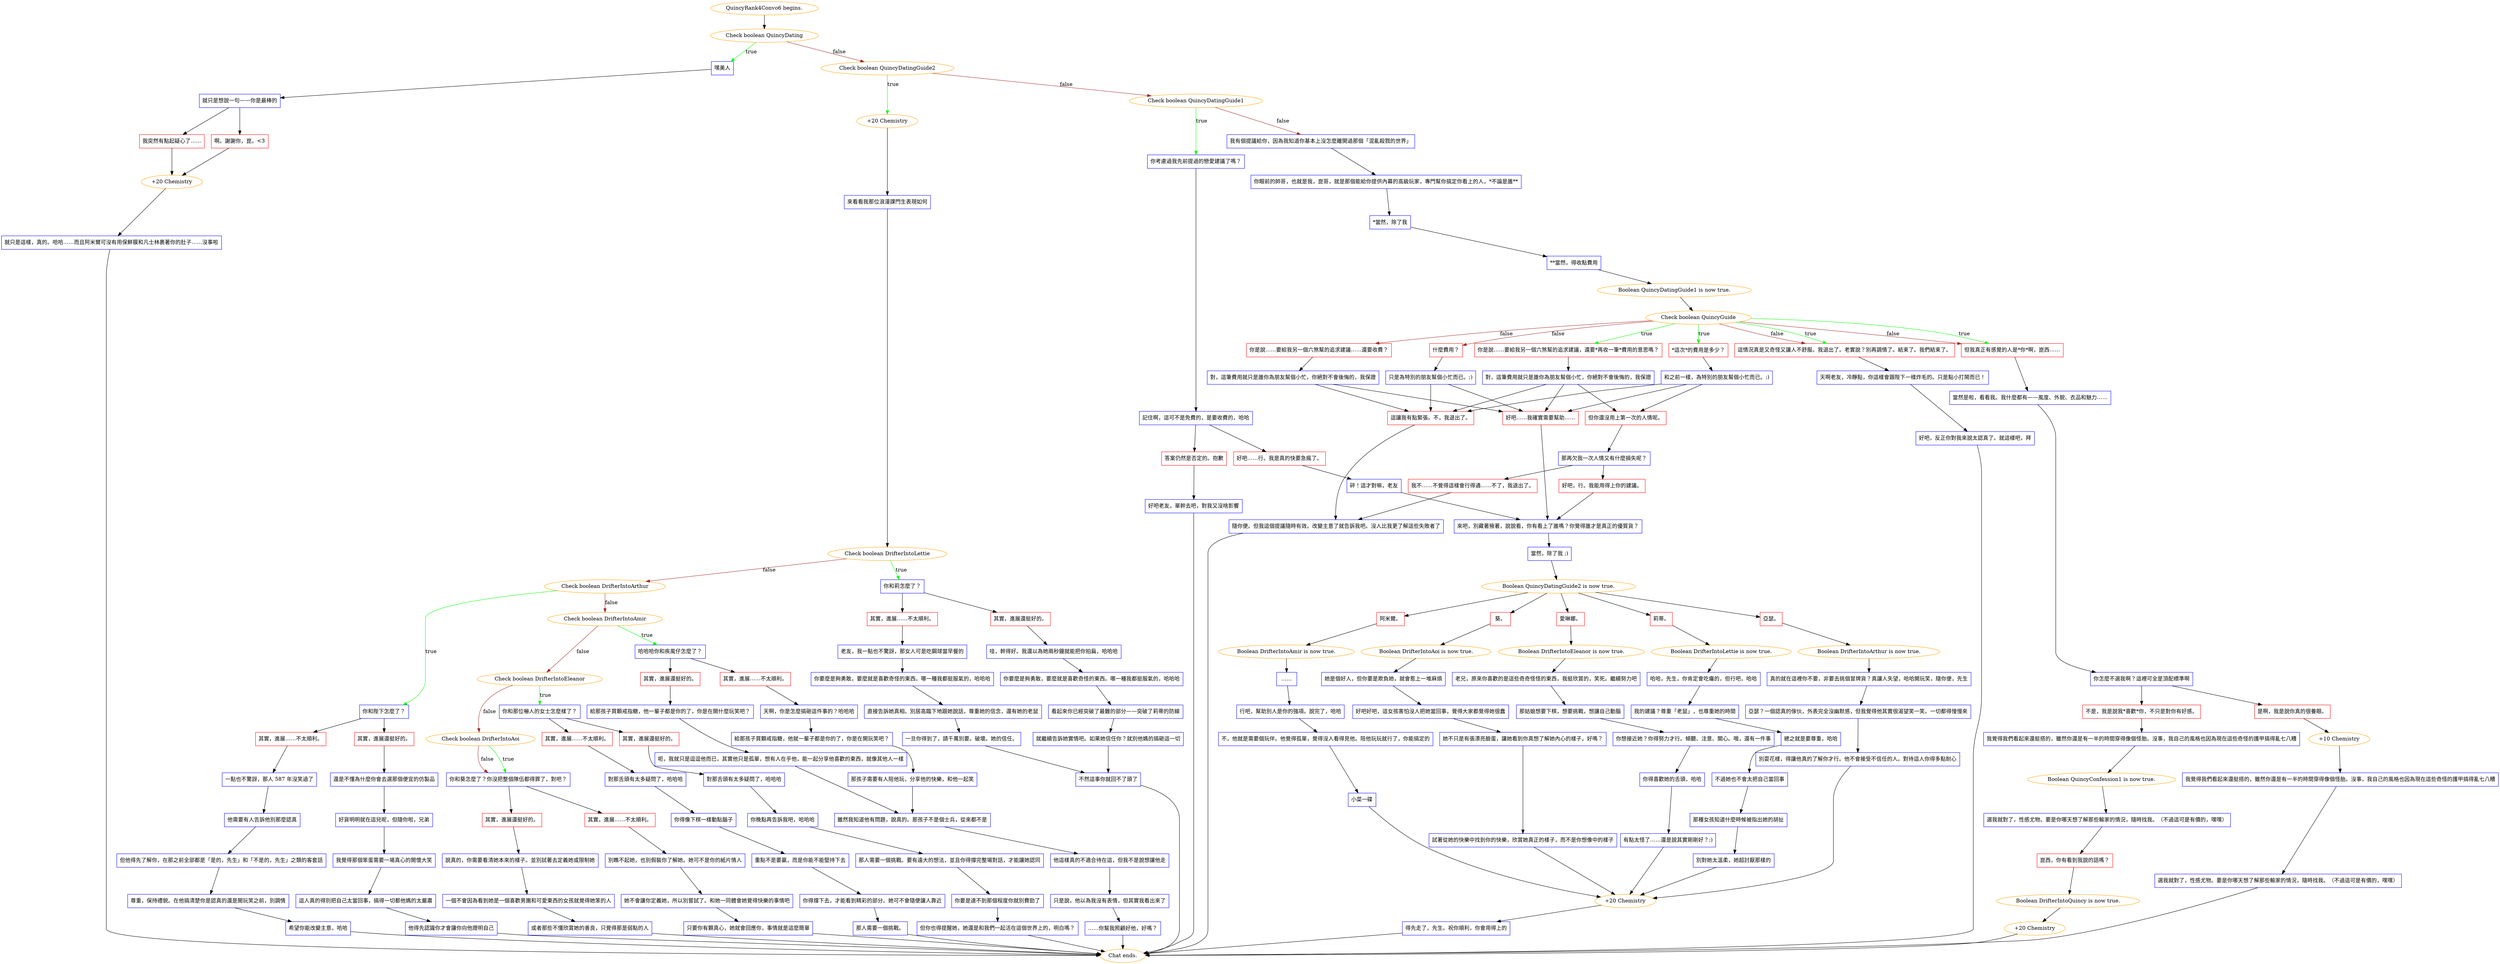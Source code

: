 digraph {
	"QuincyRank4Convo6 begins." [color=orange];
		"QuincyRank4Convo6 begins." -> j2461985337;
	j2461985337 [label="Check boolean QuincyDating",color=orange];
		j2461985337 -> j3814589947 [label=true,color=green];
		j2461985337 -> j83112899 [label=false,color=brown];
	j3814589947 [label="嘿美人",shape=box,color=blue];
		j3814589947 -> j3771413958;
	j83112899 [label="Check boolean QuincyDatingGuide2",color=orange];
		j83112899 -> j309620838 [label=true,color=green];
		j83112899 -> j2852325112 [label=false,color=brown];
	j3771413958 [label="就只是想說一句——你是最棒的",shape=box,color=blue];
		j3771413958 -> j1772117791;
		j3771413958 -> j790019786;
	j309620838 [label="+20 Chemistry",color=orange];
		j309620838 -> j4059829240;
	j2852325112 [label="Check boolean QuincyDatingGuide1",color=orange];
		j2852325112 -> j2326018097 [label=true,color=green];
		j2852325112 -> j134854140 [label=false,color=brown];
	j1772117791 [label="我突然有點起疑心了……",shape=box,color=red];
		j1772117791 -> j341869515;
	j790019786 [label="啊。謝謝你，崑。<3",shape=box,color=red];
		j790019786 -> j341869515;
	j4059829240 [label="來看看我那位浪漫課門生表現如何",shape=box,color=blue];
		j4059829240 -> j2157594670;
	j2326018097 [label="你考慮過我先前提過的戀愛建議了嗎？",shape=box,color=blue];
		j2326018097 -> j2316007694;
	j134854140 [label="我有個提議給你，因為我知道你基本上沒怎麼離開過那個「混亂殺戮的世界」",shape=box,color=blue];
		j134854140 -> j2887775004;
	j341869515 [label="+20 Chemistry",color=orange];
		j341869515 -> j2219495966;
	j2157594670 [label="Check boolean DrifterIntoLettie",color=orange];
		j2157594670 -> j3327937701 [label=true,color=green];
		j2157594670 -> j1529798852 [label=false,color=brown];
	j2316007694 [label="記住啊，這可不是免費的，是要收費的，哈哈",shape=box,color=blue];
		j2316007694 -> j4281547282;
		j2316007694 -> j3724161446;
	j2887775004 [label="你眼前的帥哥，也就是我，崑哥，就是那個能給你提供內幕的高級玩家，專門幫你搞定你看上的人，*不論是誰**",shape=box,color=blue];
		j2887775004 -> j2545174378;
	j2219495966 [label="就只是這樣，真的。哈哈……而且阿米爾可沒有用保鮮膜和凡士林裹著你的肚子……沒事啦",shape=box,color=blue];
		j2219495966 -> "Chat ends.";
	j3327937701 [label="你和莉怎麼了？",shape=box,color=blue];
		j3327937701 -> j1502473815;
		j3327937701 -> j1719395857;
	j1529798852 [label="Check boolean DrifterIntoArthur",color=orange];
		j1529798852 -> j563410959 [label=true,color=green];
		j1529798852 -> j3612310957 [label=false,color=brown];
	j4281547282 [label="答案仍然是否定的。抱歉",shape=box,color=red];
		j4281547282 -> j2880570582;
	j3724161446 [label="好吧……行。我是真的快要急瘋了。",shape=box,color=red];
		j3724161446 -> j805085147;
	j2545174378 [label="*當然，除了我",shape=box,color=blue];
		j2545174378 -> j1421745777;
	"Chat ends." [color=orange];
	j1502473815 [label="其實，進展還挺好的。",shape=box,color=red];
		j1502473815 -> j3056299767;
	j1719395857 [label="其實，進展……不太順利。",shape=box,color=red];
		j1719395857 -> j307295551;
	j563410959 [label="你和陛下怎麼了？",shape=box,color=blue];
		j563410959 -> j4157980752;
		j563410959 -> j3549974927;
	j3612310957 [label="Check boolean DrifterIntoAmir",color=orange];
		j3612310957 -> j1713714643 [label=true,color=green];
		j3612310957 -> j4033191202 [label=false,color=brown];
	j2880570582 [label="好吧老友，單幹去吧，對我又沒啥影響",shape=box,color=blue];
		j2880570582 -> "Chat ends.";
	j805085147 [label="砰！這才對嘛，老友",shape=box,color=blue];
		j805085147 -> j4149971711;
	j1421745777 [label="**當然，得收點費用",shape=box,color=blue];
		j1421745777 -> j2373070583;
	j3056299767 [label="哇，幹得好。我還以為她兩秒鐘就能把你拍扁，哈哈哈",shape=box,color=blue];
		j3056299767 -> j894936956;
	j307295551 [label="老友，我一點也不驚訝，那女人可是吃鋼球當早餐的",shape=box,color=blue];
		j307295551 -> j4273499425;
	j4157980752 [label="其實，進展還挺好的。",shape=box,color=red];
		j4157980752 -> j2213233508;
	j3549974927 [label="其實，進展……不太順利。",shape=box,color=red];
		j3549974927 -> j4282919877;
	j1713714643 [label="哈哈哈你和疾風仔怎麼了？",shape=box,color=blue];
		j1713714643 -> j4117641456;
		j1713714643 -> j2552535636;
	j4033191202 [label="Check boolean DrifterIntoEleanor",color=orange];
		j4033191202 -> j2077832758 [label=true,color=green];
		j4033191202 -> j3028424512 [label=false,color=brown];
	j4149971711 [label="來吧，別藏著掖著，說說看，你有看上了誰嗎？你覺得誰才是真正的優質貨？",shape=box,color=blue];
		j4149971711 -> j2618714263;
	j2373070583 [label="Boolean QuincyDatingGuide1 is now true.",color=orange];
		j2373070583 -> j2505432108;
	j894936956 [label="你要麼是夠勇敢，要麼就是喜歡奇怪的東西。哪一種我都挺服氣的，哈哈哈",shape=box,color=blue];
		j894936956 -> j1148000058;
	j4273499425 [label="你要麼是夠勇敢，要麼就是喜歡奇怪的東西。哪一種我都挺服氣的，哈哈哈",shape=box,color=blue];
		j4273499425 -> j3777015795;
	j2213233508 [label="還是不懂為什麼你會去選那個便宜的仿製品",shape=box,color=blue];
		j2213233508 -> j3854688897;
	j4282919877 [label="一點也不驚訝，那人 587 年沒笑過了",shape=box,color=blue];
		j4282919877 -> j3772347595;
	j4117641456 [label="其實，進展還挺好的。",shape=box,color=red];
		j4117641456 -> j4266414436;
	j2552535636 [label="其實，進展……不太順利。",shape=box,color=red];
		j2552535636 -> j2752875943;
	j2077832758 [label="你和那位嚇人的女士怎麼樣了？",shape=box,color=blue];
		j2077832758 -> j2340953342;
		j2077832758 -> j1753701687;
	j3028424512 [label="Check boolean DrifterIntoAoi",color=orange];
		j3028424512 -> j2489074803 [label=true,color=green];
		j3028424512 -> j2489074803 [label=false,color=brown];
	j2618714263 [label="當然，除了我 ;)",shape=box,color=blue];
		j2618714263 -> j2759397375;
	j2505432108 [label="Check boolean QuincyGuide",color=orange];
		j2505432108 -> j1732919971 [label=true,color=green];
		j2505432108 -> j27279752 [label=true,color=green];
		j2505432108 -> j2932494803 [label=true,color=green];
		j2505432108 -> j1972841064 [label=true,color=green];
		j2505432108 -> j2050064569 [label=false,color=brown];
		j2505432108 -> j1826392391 [label=false,color=brown];
		j2505432108 -> j2932494803 [label=false,color=brown];
		j2505432108 -> j1972841064 [label=false,color=brown];
	j1148000058 [label="看起來你已經突破了最難的部分——突破了莉蒂的防線",shape=box,color=blue];
		j1148000058 -> j935742316;
	j3777015795 [label="直接告訴她真相。別居高臨下地跟她說話，尊重她的信念，還有她的老鼠",shape=box,color=blue];
		j3777015795 -> j4232135068;
	j3854688897 [label="好貨明明就在這兒呢，但隨你啦，兄弟",shape=box,color=blue];
		j3854688897 -> j1706171437;
	j3772347595 [label="他需要有人告訴他別那麼認真",shape=box,color=blue];
		j3772347595 -> j677646462;
	j4266414436 [label="給那孩子買顆戒指糖，他一輩子都是你的了，你是在開什麼玩笑吧？",shape=box,color=blue];
		j4266414436 -> j2729668288;
	j2752875943 [label="天啊，你是怎麼搞砸這件事的？哈哈哈",shape=box,color=blue];
		j2752875943 -> j1821491894;
	j2340953342 [label="其實，進展還挺好的。",shape=box,color=red];
		j2340953342 -> j4151254581;
	j1753701687 [label="其實，進展……不太順利。",shape=box,color=red];
		j1753701687 -> j1054243746;
	j2489074803 [label="你和葵怎麼了？你沒把整個隊伍都得罪了，對吧？",shape=box,color=blue];
		j2489074803 -> j1405034006;
		j2489074803 -> j3325507361;
	j2759397375 [label="Boolean QuincyDatingGuide2 is now true.",color=orange];
		j2759397375 -> j1505042993;
		j2759397375 -> j2973098991;
		j2759397375 -> j2067039259;
		j2759397375 -> j3310985656;
		j2759397375 -> j1034828420;
	j1732919971 [label="你是說……要給我另一個六煞幫的追求建議，還要*再收一筆*費用的意思嗎？",shape=box,color=red];
		j1732919971 -> j1678280225;
	j27279752 [label="*這次*的費用是多少？",shape=box,color=red];
		j27279752 -> j3129593585;
	j2932494803 [label="這情況真是又奇怪又讓人不舒服。我退出了。老實說？別再調情了。結束了。我們結束了。",shape=box,color=red];
		j2932494803 -> j1206538696;
	j1972841064 [label="但我真正有感覺的人是*你*啊，崑西……",shape=box,color=red];
		j1972841064 -> j10154101;
	j2050064569 [label="什麼費用？",shape=box,color=red];
		j2050064569 -> j3682662509;
	j1826392391 [label="你是說……要給我另一個六煞幫的追求建議……還要收費？",shape=box,color=red];
		j1826392391 -> j1858815005;
	j935742316 [label="就繼續告訴她實情吧。如果她信任你？就別他媽的搞砸這一切",shape=box,color=blue];
		j935742316 -> j1613919316;
	j4232135068 [label="一旦你得到了，請千萬別要。破壞。她的信任。",shape=box,color=blue];
		j4232135068 -> j1613919316;
	j1706171437 [label="我覺得那個笨蛋需要一場真心的開懷大笑",shape=box,color=blue];
		j1706171437 -> j3201056046;
	j677646462 [label="但他得先了解你，在那之前全部都是「是的，先生」和「不是的，先生」之類的客套話",shape=box,color=blue];
		j677646462 -> j2536310350;
	j2729668288 [label="呃，我就只是逗逗他而已，其實他只是孤單，想有人在乎他，能一起分享他喜歡的東西，就像其他人一樣",shape=box,color=blue];
		j2729668288 -> j1977738021;
	j1821491894 [label="給那孩子買顆戒指糖，他就一輩子都是你的了，你是在開玩笑吧？",shape=box,color=blue];
		j1821491894 -> j750825241;
	j4151254581 [label="對那舌頭有太多疑問了，哈哈哈",shape=box,color=blue];
		j4151254581 -> j4008820045;
	j1054243746 [label="對那舌頭有太多疑問了，哈哈哈",shape=box,color=blue];
		j1054243746 -> j2991336839;
	j1405034006 [label="其實，進展還挺好的。",shape=box,color=red];
		j1405034006 -> j3280293000;
	j3325507361 [label="其實，進展……不太順利。",shape=box,color=red];
		j3325507361 -> j2755609637;
	j1505042993 [label="莉蒂。",shape=box,color=red];
		j1505042993 -> j552944466;
	j2973098991 [label="亞瑟。",shape=box,color=red];
		j2973098991 -> j1829942524;
	j2067039259 [label="阿米爾。",shape=box,color=red];
		j2067039259 -> j114407266;
	j3310985656 [label="愛琳娜。",shape=box,color=red];
		j3310985656 -> j2344466105;
	j1034828420 [label="葵。",shape=box,color=red];
		j1034828420 -> j1209483471;
	j1678280225 [label="對，這筆費用就只是誰你為朋友幫個小忙，你絕對不會後悔的，我保證",shape=box,color=blue];
		j1678280225 -> j384327862;
		j1678280225 -> j3646905991;
		j1678280225 -> j802860453;
	j3129593585 [label="和之前一樣，為特別的朋友幫個小忙而已。;)",shape=box,color=blue];
		j3129593585 -> j384327862;
		j3129593585 -> j3646905991;
		j3129593585 -> j802860453;
	j1206538696 [label="天啊老友，冷靜點，你這樣會跟陛下一樣炸毛的。只是點小打鬧而已！",shape=box,color=blue];
		j1206538696 -> j1843977385;
	j10154101 [label="當然是啦，看看我。我什麼都有——風度、外貌、衣品和魅力……",shape=box,color=blue];
		j10154101 -> j4142787409;
	j3682662509 [label="只是為特別的朋友幫個小忙而已。;)",shape=box,color=blue];
		j3682662509 -> j3646905991;
		j3682662509 -> j802860453;
	j1858815005 [label="對，這筆費用就只是誰你為朋友幫個小忙，你絕對不會後悔的，我保證",shape=box,color=blue];
		j1858815005 -> j3646905991;
		j1858815005 -> j802860453;
	j1613919316 [label="不然這事你就回不了頭了",shape=box,color=blue];
		j1613919316 -> "Chat ends.";
	j3201056046 [label="這人真的得別把自己太當回事，搞得一切都他媽的太嚴肅",shape=box,color=blue];
		j3201056046 -> j3350128926;
	j2536310350 [label="尊重，保持禮貌。在他搞清楚你是認真的還是開玩笑之前，別調情",shape=box,color=blue];
		j2536310350 -> j3423985816;
	j1977738021 [label="雖然我知道他有問題，說真的。那孩子不是個士兵，從來都不是",shape=box,color=blue];
		j1977738021 -> j2335096851;
	j750825241 [label="那孩子需要有人陪他玩，分享他的快樂，和他一起笑",shape=box,color=blue];
		j750825241 -> j1977738021;
	j4008820045 [label="你晚點再告訴我吧，哈哈哈",shape=box,color=blue];
		j4008820045 -> j387002513;
	j2991336839 [label="你得像下棋一樣動點腦子",shape=box,color=blue];
		j2991336839 -> j983340668;
	j3280293000 [label="說真的，你需要看清她本來的樣子。並別試著去定義她或限制她",shape=box,color=blue];
		j3280293000 -> j1386925006;
	j2755609637 [label="別瞧不起她，也別假裝你了解她。她可不是你的紙片情人",shape=box,color=blue];
		j2755609637 -> j2594165101;
	j552944466 [label="Boolean DrifterIntoLettie is now true.",color=orange];
		j552944466 -> j3497981597;
	j1829942524 [label="Boolean DrifterIntoArthur is now true.",color=orange];
		j1829942524 -> j2343075;
	j114407266 [label="Boolean DrifterIntoAmir is now true.",color=orange];
		j114407266 -> j2614815371;
	j2344466105 [label="Boolean DrifterIntoEleanor is now true.",color=orange];
		j2344466105 -> j3682106783;
	j1209483471 [label="Boolean DrifterIntoAoi is now true.",color=orange];
		j1209483471 -> j2030808321;
	j384327862 [label="但你還沒用上第一次的人情呢。",shape=box,color=red];
		j384327862 -> j948446862;
	j3646905991 [label="這讓我有點緊張。不，我退出了。",shape=box,color=red];
		j3646905991 -> j2527799540;
	j802860453 [label="好吧……我確實需要幫助……",shape=box,color=red];
		j802860453 -> j4149971711;
	j1843977385 [label="好吧，反正你對我來說太認真了。就這樣吧，拜",shape=box,color=blue];
		j1843977385 -> "Chat ends.";
	j4142787409 [label="你怎麼不選我啊？這裡可全是頂配標準啊",shape=box,color=blue];
		j4142787409 -> j3485911911;
		j4142787409 -> j2412001745;
	j3350128926 [label="他得先認識你才會讓你向他證明自己",shape=box,color=blue];
		j3350128926 -> "Chat ends.";
	j3423985816 [label="希望你能改變主意，哈哈",shape=box,color=blue];
		j3423985816 -> "Chat ends.";
	j2335096851 [label="他這樣真的不適合待在這，但我不是說想讓他走",shape=box,color=blue];
		j2335096851 -> j1668374978;
	j387002513 [label="那人需要一個挑戰。要有遠大的想法，並且你得撐完整場對話，才能讓她認同",shape=box,color=blue];
		j387002513 -> j504815440;
	j983340668 [label="重點不是要贏，而是你能不能堅持下去",shape=box,color=blue];
		j983340668 -> j1052716671;
	j1386925006 [label="一個不會因為看到她是一個喜歡男團和可愛東西的女孩就覺得她笨的人",shape=box,color=blue];
		j1386925006 -> j1884608075;
	j2594165101 [label="她不會讓你定義她，所以別嘗試了。和她一同體會她覺得快樂的事情吧",shape=box,color=blue];
		j2594165101 -> j2015380691;
	j3497981597 [label="哈哈，先生，你肯定會吃癟的，但行吧，哈哈",shape=box,color=blue];
		j3497981597 -> j3388611777;
	j2343075 [label="真的就在這裡你不要，非要去挑個冒牌貨？真讓人失望，哈哈開玩笑，隨你便，先生",shape=box,color=blue];
		j2343075 -> j3009962097;
	j2614815371 [label="……",shape=box,color=blue];
		j2614815371 -> j3348001392;
	j3682106783 [label="老兄，原來你喜歡的是這些奇奇怪怪的東西，我挺欣賞的，笑死。繼續努力吧",shape=box,color=blue];
		j3682106783 -> j3499093240;
	j2030808321 [label="她是個好人，但你要是欺負她，就會惹上一堆麻煩",shape=box,color=blue];
		j2030808321 -> j1103526004;
	j948446862 [label="那再欠我一次人情又有什麼損失呢？",shape=box,color=blue];
		j948446862 -> j3911268330;
		j948446862 -> j3003247905;
	j2527799540 [label="隨你便。但我這個提議隨時有效。改變主意了就告訴我吧。沒人比我更了解這些失敗者了",shape=box,color=blue];
		j2527799540 -> "Chat ends.";
	j3485911911 [label="不是，我是說我*喜歡*你，不只是對你有好感。",shape=box,color=red];
		j3485911911 -> j2674325628;
	j2412001745 [label="是啊，我是說你真的很養眼。",shape=box,color=red];
		j2412001745 -> j1558288571;
	j1668374978 [label="只是說，他以為我沒有表情，但其實我看出來了",shape=box,color=blue];
		j1668374978 -> j3803262024;
	j504815440 [label="你要是達不到那個程度你就別費勁了",shape=box,color=blue];
		j504815440 -> j34855154;
	j1052716671 [label="你得撐下去，才能看到精彩的部分。她可不會隨便讓人靠近",shape=box,color=blue];
		j1052716671 -> j2034200973;
	j1884608075 [label="或者那些不懂欣賞她的善良，只覺得那是弱點的人",shape=box,color=blue];
		j1884608075 -> "Chat ends.";
	j2015380691 [label="只要你有顆真心，她就會回應你，事情就是這麼簡單",shape=box,color=blue];
		j2015380691 -> "Chat ends.";
	j3388611777 [label="我的建議？尊重「老鼠」，也尊重她的時間",shape=box,color=blue];
		j3388611777 -> j3202078650;
	j3009962097 [label="亞瑟？一個認真的傢伙，外表完全沒幽默感，但我覺得他其實很渴望笑一笑。一切都得慢慢來",shape=box,color=blue];
		j3009962097 -> j3141654702;
	j3348001392 [label="行吧，幫助別人是你的強項。說完了，哈哈",shape=box,color=blue];
		j3348001392 -> j2044096291;
	j3499093240 [label="那姑娘想要下棋，想要挑戰，想讓自己動腦",shape=box,color=blue];
		j3499093240 -> j307827833;
	j1103526004 [label="好吧好吧，這女孩害怕沒人把她當回事，覺得大家都覺得她很蠢",shape=box,color=blue];
		j1103526004 -> j801425251;
	j3911268330 [label="我不……不覺得這樣會行得通……不了，我退出了。",shape=box,color=red];
		j3911268330 -> j2527799540;
	j3003247905 [label="好吧，行。我能用得上你的建議。",shape=box,color=red];
		j3003247905 -> j4149971711;
	j2674325628 [label="我覺得我們看起來還挺搭的，雖然你還是有一半的時間穿得像個怪胎。沒事，我自己的風格也因為現在這些奇怪的護甲搞得亂七八糟",shape=box,color=blue];
		j2674325628 -> j3161489089;
	j1558288571 [label="+10 Chemistry",color=orange];
		j1558288571 -> j3088320691;
	j3803262024 [label="……你幫我照顧好他，好嗎？",shape=box,color=blue];
		j3803262024 -> "Chat ends.";
	j34855154 [label="但你也得提醒她，她還是和我們一起活在這個世界上的，明白嗎？",shape=box,color=blue];
		j34855154 -> "Chat ends.";
	j2034200973 [label="那人需要一個挑戰。",shape=box,color=blue];
		j2034200973 -> "Chat ends.";
	j3202078650 [label="總之就是要尊重，哈哈",shape=box,color=blue];
		j3202078650 -> j304496389;
	j3141654702 [label="別耍花樣，得讓他真的了解你才行。他不會接受不信任的人。對待這人你得多點耐心",shape=box,color=blue];
		j3141654702 -> j3705390636;
	j2044096291 [label="不，他就是需要個玩伴。他覺得孤單，覺得沒人看得見他。陪他玩玩就行了，你能搞定的",shape=box,color=blue];
		j2044096291 -> j2905198922;
	j307827833 [label="你想接近她？你得努力才行。傾聽、注意、關心。哦，還有一件事",shape=box,color=blue];
		j307827833 -> j4242241128;
	j801425251 [label="她不只是有張漂亮臉蛋，讓她看到你真想了解她內心的樣子，好嗎？",shape=box,color=blue];
		j801425251 -> j3583170063;
	j3161489089 [label="Boolean QuincyConfession1 is now true.",color=orange];
		j3161489089 -> j1019916003;
	j3088320691 [label="我覺得我們看起來還挺搭的，雖然你還是有一半的時間穿得像個怪胎。沒事，我自己的風格也因為現在這些奇怪的護甲搞得亂七八糟",shape=box,color=blue];
		j3088320691 -> j899488466;
	j304496389 [label="不過她也不會太把自己當回事",shape=box,color=blue];
		j304496389 -> j2936803801;
	j3705390636 [label="+20 Chemistry",color=orange];
		j3705390636 -> j2601244906;
	j2905198922 [label="小菜一碟",shape=box,color=blue];
		j2905198922 -> j3705390636;
	j4242241128 [label="你得喜歡她的舌頭，哈哈",shape=box,color=blue];
		j4242241128 -> j2590522380;
	j3583170063 [label="試著從她的快樂中找到你的快樂，欣賞她真正的樣子，而不是你想像中的樣子",shape=box,color=blue];
		j3583170063 -> j3705390636;
	j1019916003 [label="選我就對了，性感尤物。要是你哪天想了解那些輸家的情況，隨時找我。（不過這可是有價的，嘿嘿）",shape=box,color=blue];
		j1019916003 -> j472385460;
	j899488466 [label="選我就對了，性感尤物。要是你哪天想了解那些輸家的情況，隨時找我。（不過這可是有價的，嘿嘿）",shape=box,color=blue];
		j899488466 -> "Chat ends.";
	j2936803801 [label="那種女孩知道什麼時候被指出她的胡扯",shape=box,color=blue];
		j2936803801 -> j3113662540;
	j2601244906 [label="得先走了，先生。祝你順利，你會用得上的",shape=box,color=blue];
		j2601244906 -> "Chat ends.";
	j2590522380 [label="有點太怪了……還是說其實剛剛好？;)",shape=box,color=blue];
		j2590522380 -> j3705390636;
	j472385460 [label="崑西，你有看到我說的話嗎？",shape=box,color=red];
		j472385460 -> j359041193;
	j3113662540 [label="別對她太溫柔，她超討厭那樣的",shape=box,color=blue];
		j3113662540 -> j3705390636;
	j359041193 [label="Boolean DrifterIntoQuincy is now true.",color=orange];
		j359041193 -> j367054140;
	j367054140 [label="+20 Chemistry",color=orange];
		j367054140 -> "Chat ends.";
}